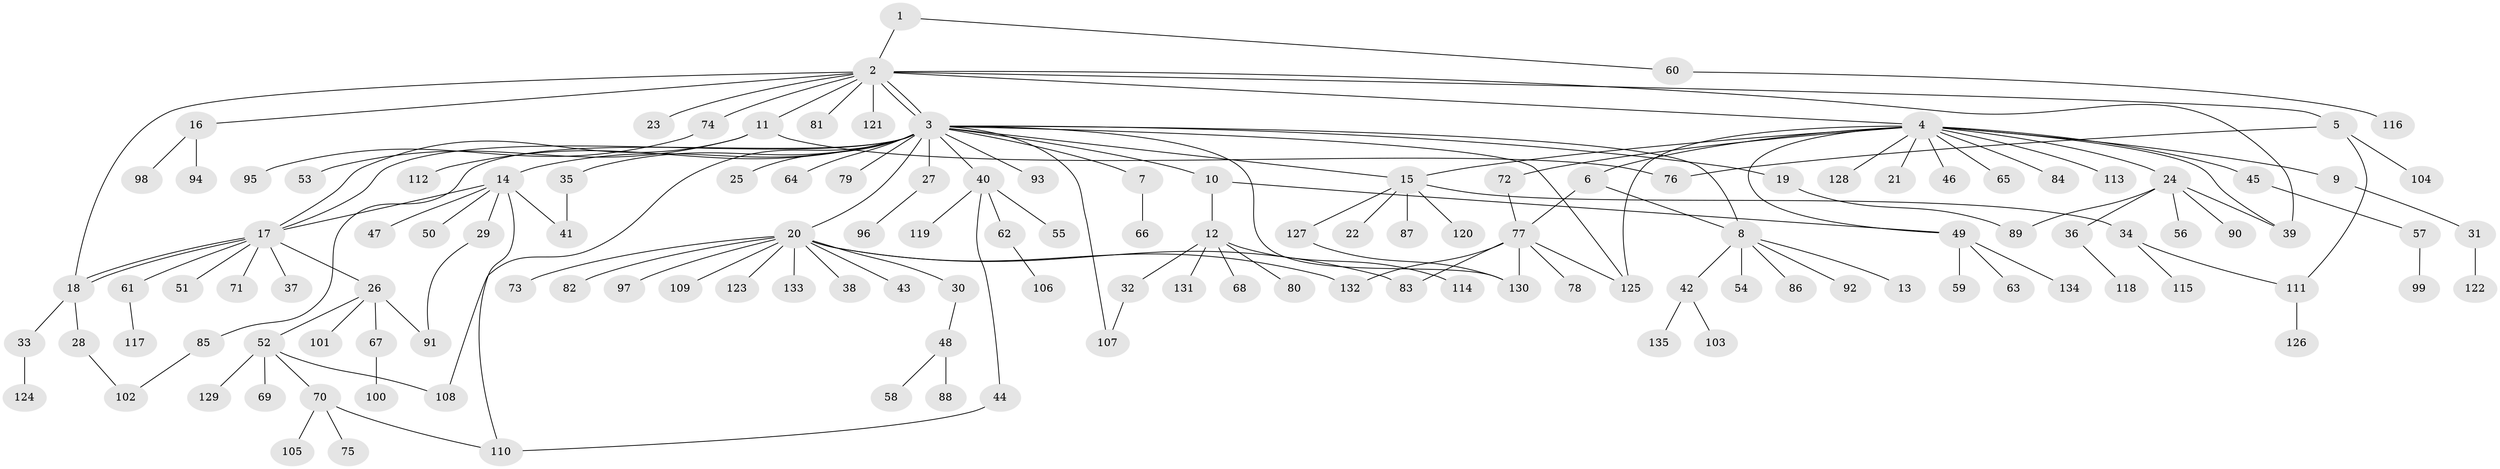 // coarse degree distribution, {1: 0.6119402985074627, 12: 0.029850746268656716, 30: 0.014925373134328358, 3: 0.04477611940298507, 4: 0.029850746268656716, 7: 0.014925373134328358, 6: 0.014925373134328358, 5: 0.014925373134328358, 2: 0.22388059701492538}
// Generated by graph-tools (version 1.1) at 2025/18/03/04/25 18:18:03]
// undirected, 135 vertices, 161 edges
graph export_dot {
graph [start="1"]
  node [color=gray90,style=filled];
  1;
  2;
  3;
  4;
  5;
  6;
  7;
  8;
  9;
  10;
  11;
  12;
  13;
  14;
  15;
  16;
  17;
  18;
  19;
  20;
  21;
  22;
  23;
  24;
  25;
  26;
  27;
  28;
  29;
  30;
  31;
  32;
  33;
  34;
  35;
  36;
  37;
  38;
  39;
  40;
  41;
  42;
  43;
  44;
  45;
  46;
  47;
  48;
  49;
  50;
  51;
  52;
  53;
  54;
  55;
  56;
  57;
  58;
  59;
  60;
  61;
  62;
  63;
  64;
  65;
  66;
  67;
  68;
  69;
  70;
  71;
  72;
  73;
  74;
  75;
  76;
  77;
  78;
  79;
  80;
  81;
  82;
  83;
  84;
  85;
  86;
  87;
  88;
  89;
  90;
  91;
  92;
  93;
  94;
  95;
  96;
  97;
  98;
  99;
  100;
  101;
  102;
  103;
  104;
  105;
  106;
  107;
  108;
  109;
  110;
  111;
  112;
  113;
  114;
  115;
  116;
  117;
  118;
  119;
  120;
  121;
  122;
  123;
  124;
  125;
  126;
  127;
  128;
  129;
  130;
  131;
  132;
  133;
  134;
  135;
  1 -- 2;
  1 -- 60;
  2 -- 3;
  2 -- 3;
  2 -- 4;
  2 -- 5;
  2 -- 11;
  2 -- 16;
  2 -- 18;
  2 -- 23;
  2 -- 39;
  2 -- 74;
  2 -- 81;
  2 -- 121;
  3 -- 7;
  3 -- 8;
  3 -- 10;
  3 -- 14;
  3 -- 15;
  3 -- 17;
  3 -- 19;
  3 -- 20;
  3 -- 25;
  3 -- 27;
  3 -- 35;
  3 -- 40;
  3 -- 64;
  3 -- 79;
  3 -- 85;
  3 -- 93;
  3 -- 107;
  3 -- 108;
  3 -- 112;
  3 -- 125;
  3 -- 130;
  4 -- 6;
  4 -- 9;
  4 -- 15;
  4 -- 21;
  4 -- 24;
  4 -- 39;
  4 -- 45;
  4 -- 46;
  4 -- 49;
  4 -- 65;
  4 -- 72;
  4 -- 84;
  4 -- 113;
  4 -- 125;
  4 -- 128;
  5 -- 76;
  5 -- 104;
  5 -- 111;
  6 -- 8;
  6 -- 77;
  7 -- 66;
  8 -- 13;
  8 -- 42;
  8 -- 54;
  8 -- 86;
  8 -- 92;
  9 -- 31;
  10 -- 12;
  10 -- 49;
  11 -- 17;
  11 -- 53;
  11 -- 76;
  12 -- 32;
  12 -- 68;
  12 -- 80;
  12 -- 114;
  12 -- 131;
  14 -- 17;
  14 -- 29;
  14 -- 41;
  14 -- 47;
  14 -- 50;
  14 -- 110;
  15 -- 22;
  15 -- 34;
  15 -- 87;
  15 -- 120;
  15 -- 127;
  16 -- 94;
  16 -- 98;
  17 -- 18;
  17 -- 18;
  17 -- 26;
  17 -- 37;
  17 -- 51;
  17 -- 61;
  17 -- 71;
  18 -- 28;
  18 -- 33;
  19 -- 89;
  20 -- 30;
  20 -- 38;
  20 -- 43;
  20 -- 73;
  20 -- 82;
  20 -- 83;
  20 -- 97;
  20 -- 109;
  20 -- 123;
  20 -- 132;
  20 -- 133;
  24 -- 36;
  24 -- 39;
  24 -- 56;
  24 -- 89;
  24 -- 90;
  26 -- 52;
  26 -- 67;
  26 -- 91;
  26 -- 101;
  27 -- 96;
  28 -- 102;
  29 -- 91;
  30 -- 48;
  31 -- 122;
  32 -- 107;
  33 -- 124;
  34 -- 111;
  34 -- 115;
  35 -- 41;
  36 -- 118;
  40 -- 44;
  40 -- 55;
  40 -- 62;
  40 -- 119;
  42 -- 103;
  42 -- 135;
  44 -- 110;
  45 -- 57;
  48 -- 58;
  48 -- 88;
  49 -- 59;
  49 -- 63;
  49 -- 134;
  52 -- 69;
  52 -- 70;
  52 -- 108;
  52 -- 129;
  57 -- 99;
  60 -- 116;
  61 -- 117;
  62 -- 106;
  67 -- 100;
  70 -- 75;
  70 -- 105;
  70 -- 110;
  72 -- 77;
  74 -- 95;
  77 -- 78;
  77 -- 83;
  77 -- 125;
  77 -- 130;
  77 -- 132;
  85 -- 102;
  111 -- 126;
  127 -- 130;
}
